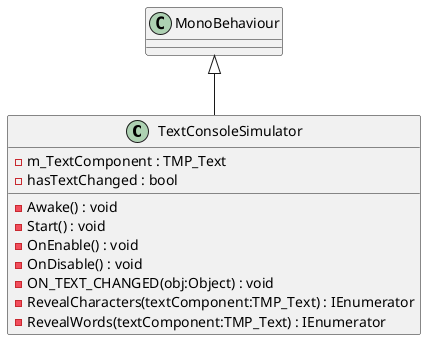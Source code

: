 @startuml
class TextConsoleSimulator {
    - m_TextComponent : TMP_Text
    - hasTextChanged : bool
    - Awake() : void
    - Start() : void
    - OnEnable() : void
    - OnDisable() : void
    - ON_TEXT_CHANGED(obj:Object) : void
    - RevealCharacters(textComponent:TMP_Text) : IEnumerator
    - RevealWords(textComponent:TMP_Text) : IEnumerator
}
MonoBehaviour <|-- TextConsoleSimulator
@enduml
